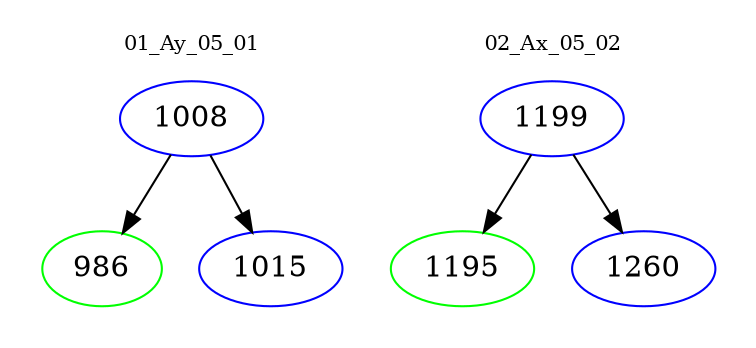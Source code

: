 digraph{
subgraph cluster_0 {
color = white
label = "01_Ay_05_01";
fontsize=10;
T0_1008 [label="1008", color="blue"]
T0_1008 -> T0_986 [color="black"]
T0_986 [label="986", color="green"]
T0_1008 -> T0_1015 [color="black"]
T0_1015 [label="1015", color="blue"]
}
subgraph cluster_1 {
color = white
label = "02_Ax_05_02";
fontsize=10;
T1_1199 [label="1199", color="blue"]
T1_1199 -> T1_1195 [color="black"]
T1_1195 [label="1195", color="green"]
T1_1199 -> T1_1260 [color="black"]
T1_1260 [label="1260", color="blue"]
}
}
